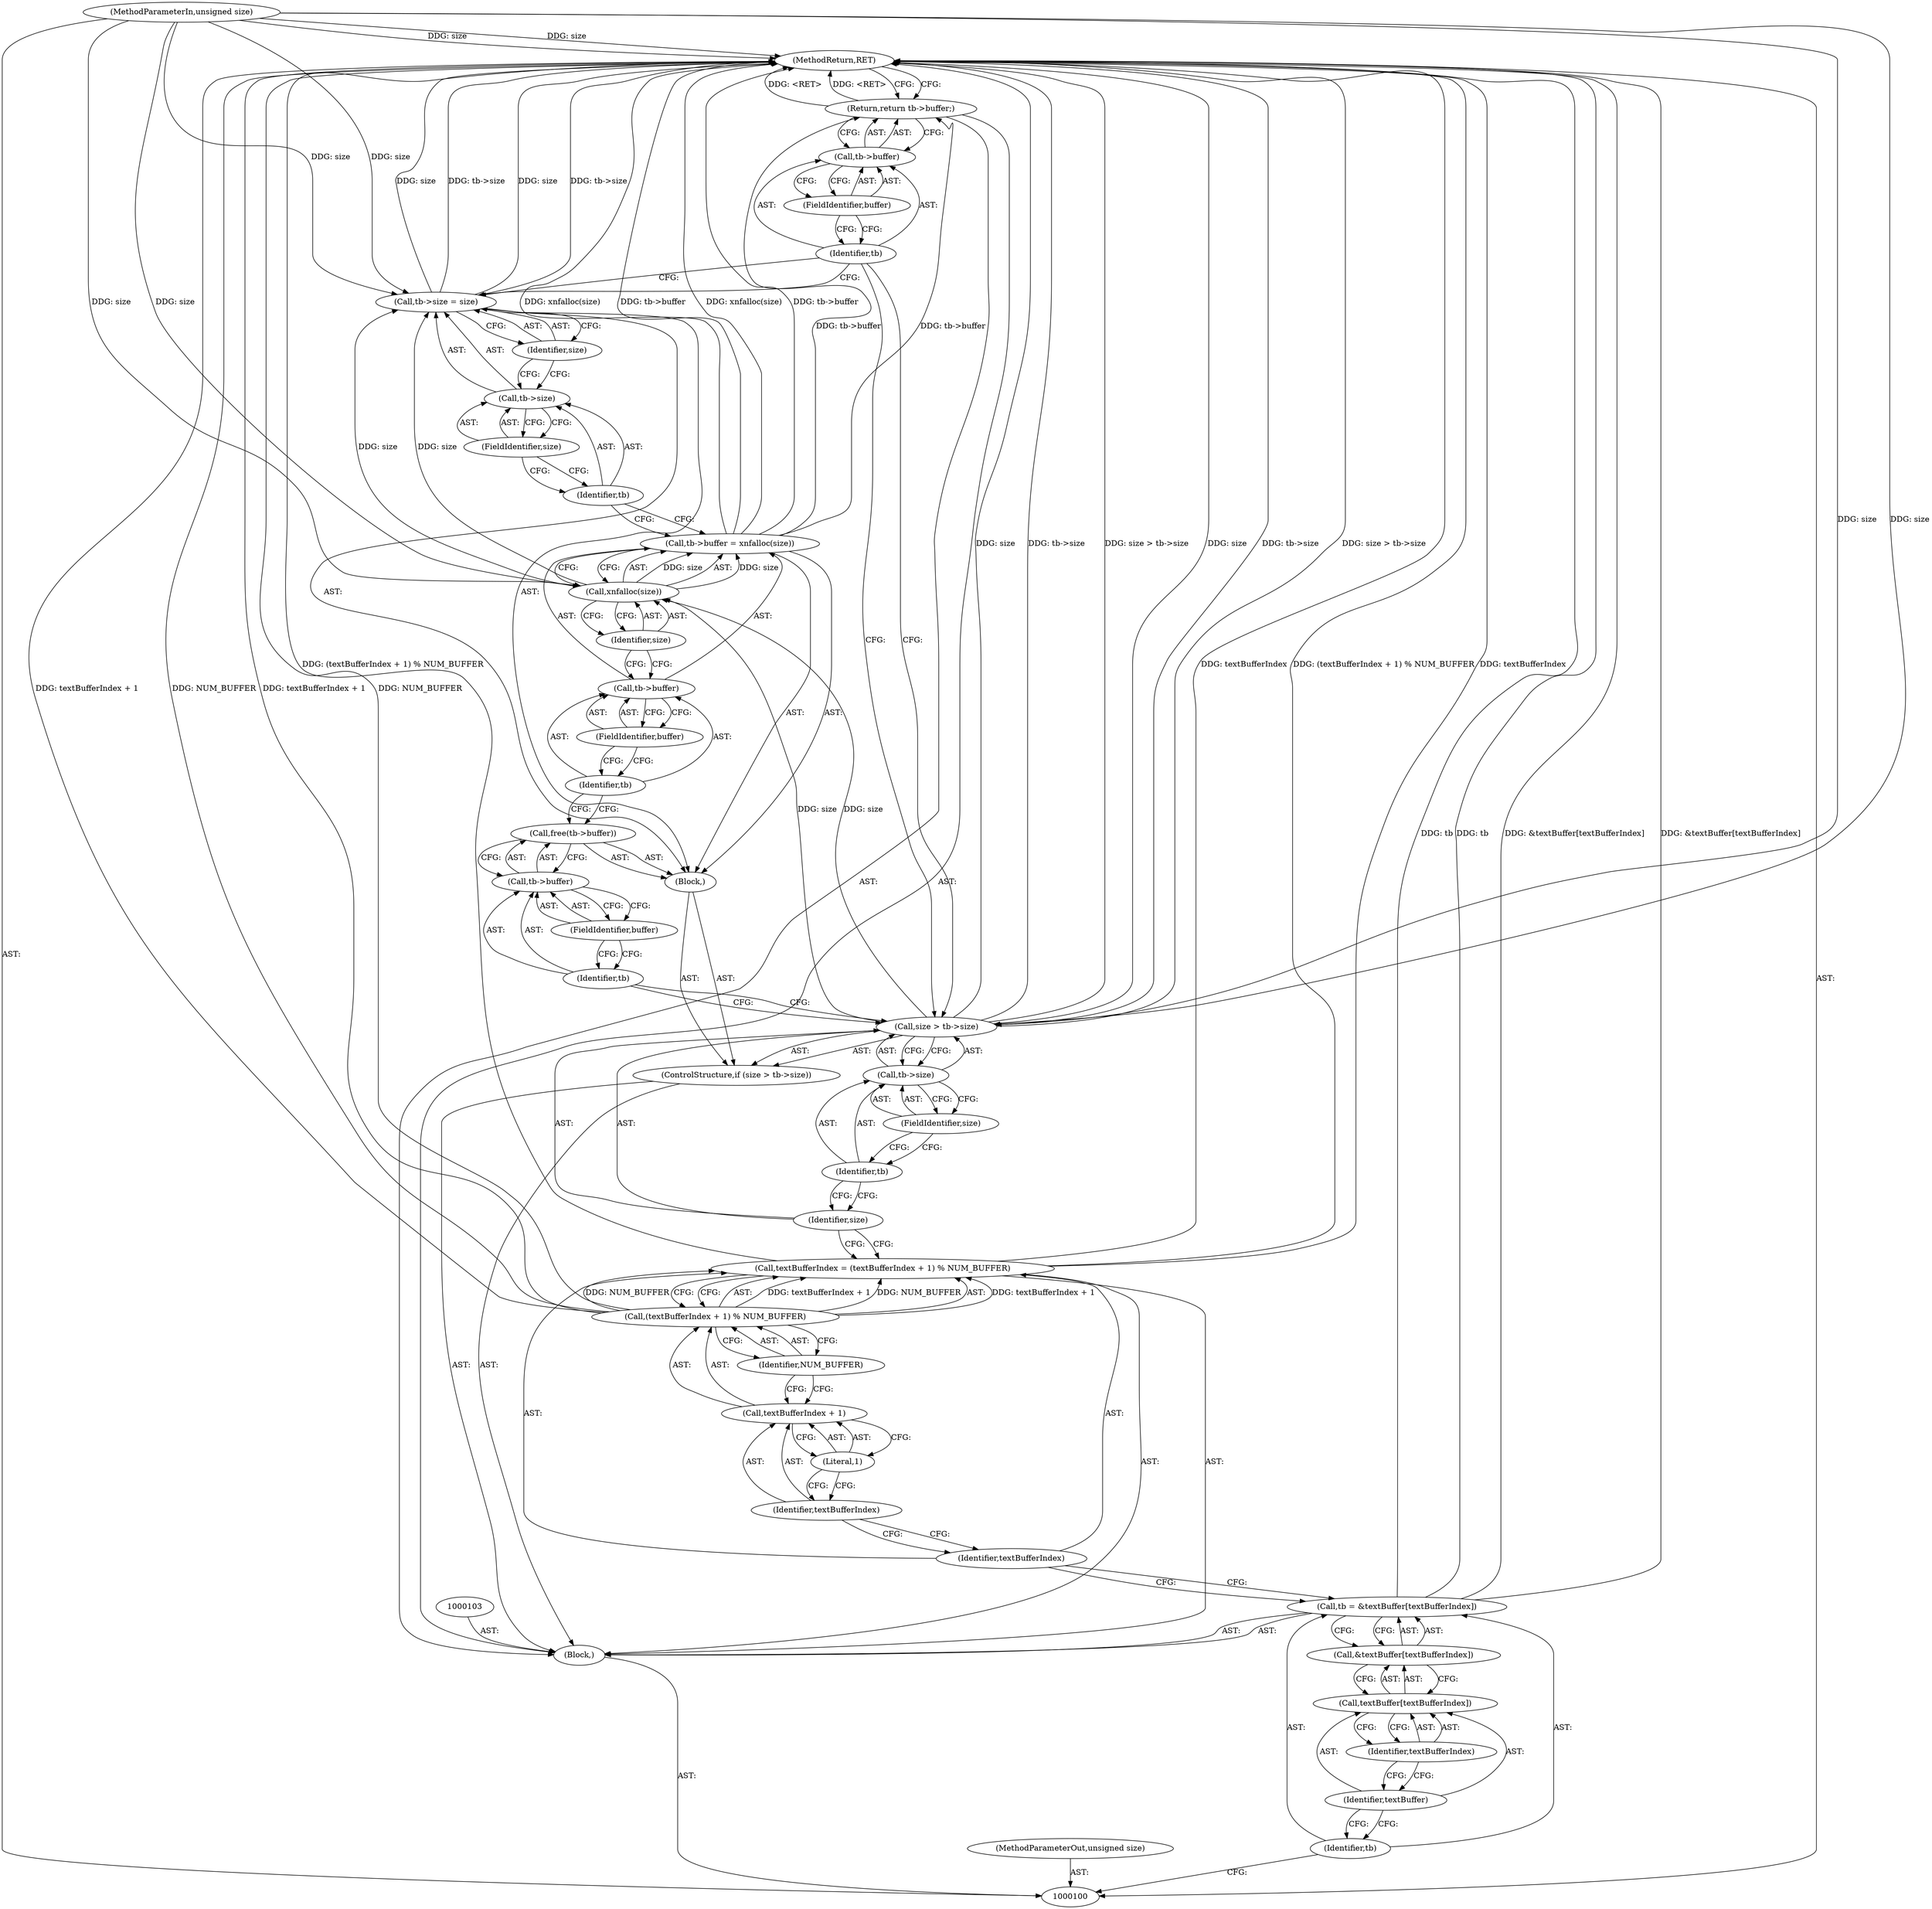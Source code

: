 digraph "0_xserver_94f11ca5cf011ef123bd222cabeaef6f424d76ac" {
"1000143" [label="(MethodReturn,RET)"];
"1000101" [label="(MethodParameterIn,unsigned size)"];
"1000192" [label="(MethodParameterOut,unsigned size)"];
"1000131" [label="(FieldIdentifier,buffer)"];
"1000132" [label="(Call,xnfalloc(size))"];
"1000133" [label="(Identifier,size)"];
"1000128" [label="(Call,tb->buffer = xnfalloc(size))"];
"1000129" [label="(Call,tb->buffer)"];
"1000130" [label="(Identifier,tb)"];
"1000137" [label="(FieldIdentifier,size)"];
"1000138" [label="(Identifier,size)"];
"1000134" [label="(Call,tb->size = size)"];
"1000135" [label="(Call,tb->size)"];
"1000136" [label="(Identifier,tb)"];
"1000140" [label="(Call,tb->buffer)"];
"1000141" [label="(Identifier,tb)"];
"1000142" [label="(FieldIdentifier,buffer)"];
"1000139" [label="(Return,return tb->buffer;)"];
"1000102" [label="(Block,)"];
"1000107" [label="(Call,textBuffer[textBufferIndex])"];
"1000108" [label="(Identifier,textBuffer)"];
"1000109" [label="(Identifier,textBufferIndex)"];
"1000104" [label="(Call,tb = &textBuffer[textBufferIndex])"];
"1000105" [label="(Identifier,tb)"];
"1000106" [label="(Call,&textBuffer[textBufferIndex])"];
"1000112" [label="(Call,(textBufferIndex + 1) % NUM_BUFFER)"];
"1000113" [label="(Call,textBufferIndex + 1)"];
"1000114" [label="(Identifier,textBufferIndex)"];
"1000110" [label="(Call,textBufferIndex = (textBufferIndex + 1) % NUM_BUFFER)"];
"1000111" [label="(Identifier,textBufferIndex)"];
"1000115" [label="(Literal,1)"];
"1000116" [label="(Identifier,NUM_BUFFER)"];
"1000120" [label="(Call,tb->size)"];
"1000121" [label="(Identifier,tb)"];
"1000122" [label="(FieldIdentifier,size)"];
"1000123" [label="(Block,)"];
"1000117" [label="(ControlStructure,if (size > tb->size))"];
"1000118" [label="(Call,size > tb->size)"];
"1000119" [label="(Identifier,size)"];
"1000125" [label="(Call,tb->buffer)"];
"1000126" [label="(Identifier,tb)"];
"1000127" [label="(FieldIdentifier,buffer)"];
"1000124" [label="(Call,free(tb->buffer))"];
"1000143" -> "1000100"  [label="AST: "];
"1000143" -> "1000139"  [label="CFG: "];
"1000139" -> "1000143"  [label="DDG: <RET>"];
"1000104" -> "1000143"  [label="DDG: tb"];
"1000104" -> "1000143"  [label="DDG: &textBuffer[textBufferIndex]"];
"1000128" -> "1000143"  [label="DDG: xnfalloc(size)"];
"1000128" -> "1000143"  [label="DDG: tb->buffer"];
"1000118" -> "1000143"  [label="DDG: size > tb->size"];
"1000118" -> "1000143"  [label="DDG: size"];
"1000118" -> "1000143"  [label="DDG: tb->size"];
"1000110" -> "1000143"  [label="DDG: (textBufferIndex + 1) % NUM_BUFFER"];
"1000110" -> "1000143"  [label="DDG: textBufferIndex"];
"1000134" -> "1000143"  [label="DDG: tb->size"];
"1000134" -> "1000143"  [label="DDG: size"];
"1000112" -> "1000143"  [label="DDG: textBufferIndex + 1"];
"1000112" -> "1000143"  [label="DDG: NUM_BUFFER"];
"1000101" -> "1000143"  [label="DDG: size"];
"1000101" -> "1000100"  [label="AST: "];
"1000101" -> "1000143"  [label="DDG: size"];
"1000101" -> "1000118"  [label="DDG: size"];
"1000101" -> "1000132"  [label="DDG: size"];
"1000101" -> "1000134"  [label="DDG: size"];
"1000192" -> "1000100"  [label="AST: "];
"1000131" -> "1000129"  [label="AST: "];
"1000131" -> "1000130"  [label="CFG: "];
"1000129" -> "1000131"  [label="CFG: "];
"1000132" -> "1000128"  [label="AST: "];
"1000132" -> "1000133"  [label="CFG: "];
"1000133" -> "1000132"  [label="AST: "];
"1000128" -> "1000132"  [label="CFG: "];
"1000132" -> "1000128"  [label="DDG: size"];
"1000118" -> "1000132"  [label="DDG: size"];
"1000101" -> "1000132"  [label="DDG: size"];
"1000132" -> "1000134"  [label="DDG: size"];
"1000133" -> "1000132"  [label="AST: "];
"1000133" -> "1000129"  [label="CFG: "];
"1000132" -> "1000133"  [label="CFG: "];
"1000128" -> "1000123"  [label="AST: "];
"1000128" -> "1000132"  [label="CFG: "];
"1000129" -> "1000128"  [label="AST: "];
"1000132" -> "1000128"  [label="AST: "];
"1000136" -> "1000128"  [label="CFG: "];
"1000128" -> "1000143"  [label="DDG: xnfalloc(size)"];
"1000128" -> "1000143"  [label="DDG: tb->buffer"];
"1000132" -> "1000128"  [label="DDG: size"];
"1000128" -> "1000139"  [label="DDG: tb->buffer"];
"1000129" -> "1000128"  [label="AST: "];
"1000129" -> "1000131"  [label="CFG: "];
"1000130" -> "1000129"  [label="AST: "];
"1000131" -> "1000129"  [label="AST: "];
"1000133" -> "1000129"  [label="CFG: "];
"1000130" -> "1000129"  [label="AST: "];
"1000130" -> "1000124"  [label="CFG: "];
"1000131" -> "1000130"  [label="CFG: "];
"1000137" -> "1000135"  [label="AST: "];
"1000137" -> "1000136"  [label="CFG: "];
"1000135" -> "1000137"  [label="CFG: "];
"1000138" -> "1000134"  [label="AST: "];
"1000138" -> "1000135"  [label="CFG: "];
"1000134" -> "1000138"  [label="CFG: "];
"1000134" -> "1000123"  [label="AST: "];
"1000134" -> "1000138"  [label="CFG: "];
"1000135" -> "1000134"  [label="AST: "];
"1000138" -> "1000134"  [label="AST: "];
"1000141" -> "1000134"  [label="CFG: "];
"1000134" -> "1000143"  [label="DDG: tb->size"];
"1000134" -> "1000143"  [label="DDG: size"];
"1000132" -> "1000134"  [label="DDG: size"];
"1000101" -> "1000134"  [label="DDG: size"];
"1000135" -> "1000134"  [label="AST: "];
"1000135" -> "1000137"  [label="CFG: "];
"1000136" -> "1000135"  [label="AST: "];
"1000137" -> "1000135"  [label="AST: "];
"1000138" -> "1000135"  [label="CFG: "];
"1000136" -> "1000135"  [label="AST: "];
"1000136" -> "1000128"  [label="CFG: "];
"1000137" -> "1000136"  [label="CFG: "];
"1000140" -> "1000139"  [label="AST: "];
"1000140" -> "1000142"  [label="CFG: "];
"1000141" -> "1000140"  [label="AST: "];
"1000142" -> "1000140"  [label="AST: "];
"1000139" -> "1000140"  [label="CFG: "];
"1000141" -> "1000140"  [label="AST: "];
"1000141" -> "1000134"  [label="CFG: "];
"1000141" -> "1000118"  [label="CFG: "];
"1000142" -> "1000141"  [label="CFG: "];
"1000142" -> "1000140"  [label="AST: "];
"1000142" -> "1000141"  [label="CFG: "];
"1000140" -> "1000142"  [label="CFG: "];
"1000139" -> "1000102"  [label="AST: "];
"1000139" -> "1000140"  [label="CFG: "];
"1000140" -> "1000139"  [label="AST: "];
"1000143" -> "1000139"  [label="CFG: "];
"1000139" -> "1000143"  [label="DDG: <RET>"];
"1000128" -> "1000139"  [label="DDG: tb->buffer"];
"1000102" -> "1000100"  [label="AST: "];
"1000103" -> "1000102"  [label="AST: "];
"1000104" -> "1000102"  [label="AST: "];
"1000110" -> "1000102"  [label="AST: "];
"1000117" -> "1000102"  [label="AST: "];
"1000139" -> "1000102"  [label="AST: "];
"1000107" -> "1000106"  [label="AST: "];
"1000107" -> "1000109"  [label="CFG: "];
"1000108" -> "1000107"  [label="AST: "];
"1000109" -> "1000107"  [label="AST: "];
"1000106" -> "1000107"  [label="CFG: "];
"1000108" -> "1000107"  [label="AST: "];
"1000108" -> "1000105"  [label="CFG: "];
"1000109" -> "1000108"  [label="CFG: "];
"1000109" -> "1000107"  [label="AST: "];
"1000109" -> "1000108"  [label="CFG: "];
"1000107" -> "1000109"  [label="CFG: "];
"1000104" -> "1000102"  [label="AST: "];
"1000104" -> "1000106"  [label="CFG: "];
"1000105" -> "1000104"  [label="AST: "];
"1000106" -> "1000104"  [label="AST: "];
"1000111" -> "1000104"  [label="CFG: "];
"1000104" -> "1000143"  [label="DDG: tb"];
"1000104" -> "1000143"  [label="DDG: &textBuffer[textBufferIndex]"];
"1000105" -> "1000104"  [label="AST: "];
"1000105" -> "1000100"  [label="CFG: "];
"1000108" -> "1000105"  [label="CFG: "];
"1000106" -> "1000104"  [label="AST: "];
"1000106" -> "1000107"  [label="CFG: "];
"1000107" -> "1000106"  [label="AST: "];
"1000104" -> "1000106"  [label="CFG: "];
"1000112" -> "1000110"  [label="AST: "];
"1000112" -> "1000116"  [label="CFG: "];
"1000113" -> "1000112"  [label="AST: "];
"1000116" -> "1000112"  [label="AST: "];
"1000110" -> "1000112"  [label="CFG: "];
"1000112" -> "1000143"  [label="DDG: textBufferIndex + 1"];
"1000112" -> "1000143"  [label="DDG: NUM_BUFFER"];
"1000112" -> "1000110"  [label="DDG: textBufferIndex + 1"];
"1000112" -> "1000110"  [label="DDG: NUM_BUFFER"];
"1000113" -> "1000112"  [label="AST: "];
"1000113" -> "1000115"  [label="CFG: "];
"1000114" -> "1000113"  [label="AST: "];
"1000115" -> "1000113"  [label="AST: "];
"1000116" -> "1000113"  [label="CFG: "];
"1000114" -> "1000113"  [label="AST: "];
"1000114" -> "1000111"  [label="CFG: "];
"1000115" -> "1000114"  [label="CFG: "];
"1000110" -> "1000102"  [label="AST: "];
"1000110" -> "1000112"  [label="CFG: "];
"1000111" -> "1000110"  [label="AST: "];
"1000112" -> "1000110"  [label="AST: "];
"1000119" -> "1000110"  [label="CFG: "];
"1000110" -> "1000143"  [label="DDG: (textBufferIndex + 1) % NUM_BUFFER"];
"1000110" -> "1000143"  [label="DDG: textBufferIndex"];
"1000112" -> "1000110"  [label="DDG: textBufferIndex + 1"];
"1000112" -> "1000110"  [label="DDG: NUM_BUFFER"];
"1000111" -> "1000110"  [label="AST: "];
"1000111" -> "1000104"  [label="CFG: "];
"1000114" -> "1000111"  [label="CFG: "];
"1000115" -> "1000113"  [label="AST: "];
"1000115" -> "1000114"  [label="CFG: "];
"1000113" -> "1000115"  [label="CFG: "];
"1000116" -> "1000112"  [label="AST: "];
"1000116" -> "1000113"  [label="CFG: "];
"1000112" -> "1000116"  [label="CFG: "];
"1000120" -> "1000118"  [label="AST: "];
"1000120" -> "1000122"  [label="CFG: "];
"1000121" -> "1000120"  [label="AST: "];
"1000122" -> "1000120"  [label="AST: "];
"1000118" -> "1000120"  [label="CFG: "];
"1000121" -> "1000120"  [label="AST: "];
"1000121" -> "1000119"  [label="CFG: "];
"1000122" -> "1000121"  [label="CFG: "];
"1000122" -> "1000120"  [label="AST: "];
"1000122" -> "1000121"  [label="CFG: "];
"1000120" -> "1000122"  [label="CFG: "];
"1000123" -> "1000117"  [label="AST: "];
"1000124" -> "1000123"  [label="AST: "];
"1000128" -> "1000123"  [label="AST: "];
"1000134" -> "1000123"  [label="AST: "];
"1000117" -> "1000102"  [label="AST: "];
"1000118" -> "1000117"  [label="AST: "];
"1000123" -> "1000117"  [label="AST: "];
"1000118" -> "1000117"  [label="AST: "];
"1000118" -> "1000120"  [label="CFG: "];
"1000119" -> "1000118"  [label="AST: "];
"1000120" -> "1000118"  [label="AST: "];
"1000126" -> "1000118"  [label="CFG: "];
"1000141" -> "1000118"  [label="CFG: "];
"1000118" -> "1000143"  [label="DDG: size > tb->size"];
"1000118" -> "1000143"  [label="DDG: size"];
"1000118" -> "1000143"  [label="DDG: tb->size"];
"1000101" -> "1000118"  [label="DDG: size"];
"1000118" -> "1000132"  [label="DDG: size"];
"1000119" -> "1000118"  [label="AST: "];
"1000119" -> "1000110"  [label="CFG: "];
"1000121" -> "1000119"  [label="CFG: "];
"1000125" -> "1000124"  [label="AST: "];
"1000125" -> "1000127"  [label="CFG: "];
"1000126" -> "1000125"  [label="AST: "];
"1000127" -> "1000125"  [label="AST: "];
"1000124" -> "1000125"  [label="CFG: "];
"1000126" -> "1000125"  [label="AST: "];
"1000126" -> "1000118"  [label="CFG: "];
"1000127" -> "1000126"  [label="CFG: "];
"1000127" -> "1000125"  [label="AST: "];
"1000127" -> "1000126"  [label="CFG: "];
"1000125" -> "1000127"  [label="CFG: "];
"1000124" -> "1000123"  [label="AST: "];
"1000124" -> "1000125"  [label="CFG: "];
"1000125" -> "1000124"  [label="AST: "];
"1000130" -> "1000124"  [label="CFG: "];
}
